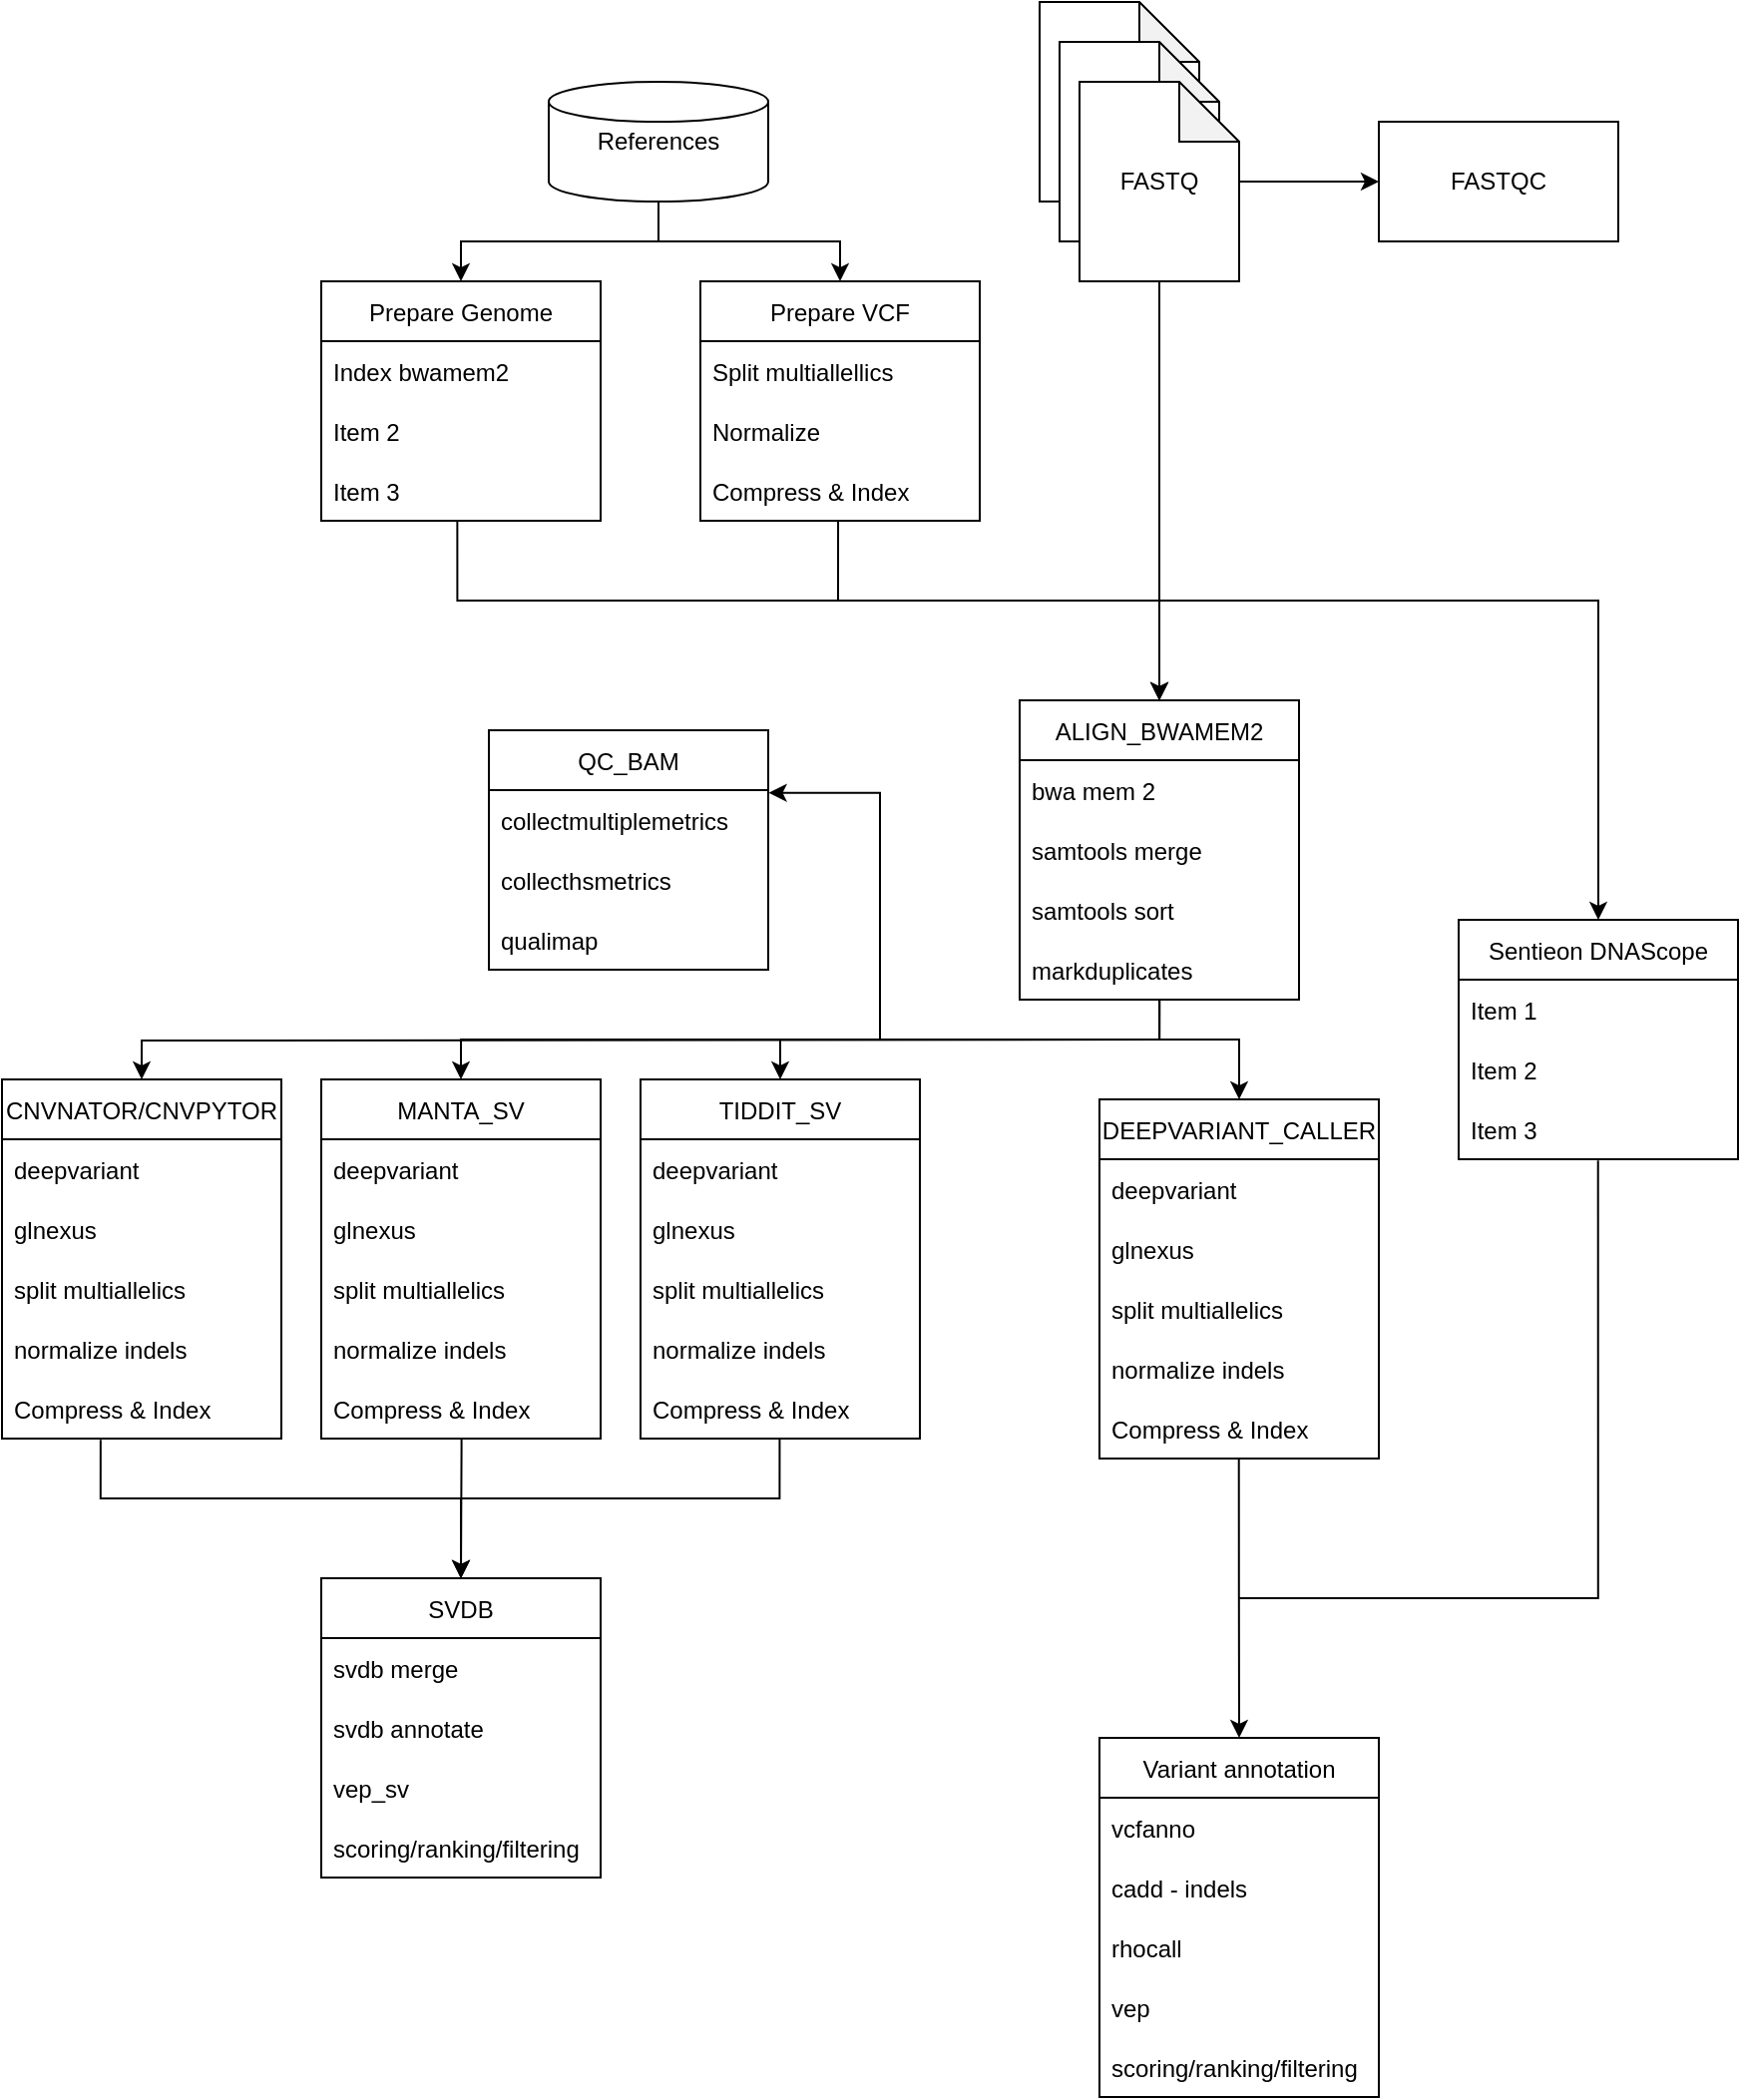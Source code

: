 <mxfile version="15.4.2" type="github">
  <diagram id="C5RBs43oDa-KdzZeNtuy" name="Page-1">
    <mxGraphModel dx="3347" dy="1739" grid="1" gridSize="10" guides="1" tooltips="1" connect="1" arrows="1" fold="1" page="1" pageScale="1" pageWidth="827" pageHeight="1169" math="0" shadow="0">
      <root>
        <mxCell id="WIyWlLk6GJQsqaUBKTNV-0" />
        <mxCell id="WIyWlLk6GJQsqaUBKTNV-1" parent="WIyWlLk6GJQsqaUBKTNV-0" />
        <mxCell id="K5fECD5RXuah0jHz5yJy-2" value="" style="shape=note;whiteSpace=wrap;html=1;backgroundOutline=1;darkOpacity=0.05;" vertex="1" parent="WIyWlLk6GJQsqaUBKTNV-1">
          <mxGeometry x="430" y="70" width="80" height="100" as="geometry" />
        </mxCell>
        <mxCell id="K5fECD5RXuah0jHz5yJy-1" value="" style="shape=note;whiteSpace=wrap;html=1;backgroundOutline=1;darkOpacity=0.05;" vertex="1" parent="WIyWlLk6GJQsqaUBKTNV-1">
          <mxGeometry x="440" y="90" width="80" height="100" as="geometry" />
        </mxCell>
        <mxCell id="K5fECD5RXuah0jHz5yJy-29" style="edgeStyle=orthogonalEdgeStyle;rounded=0;orthogonalLoop=1;jettySize=auto;html=1;exitX=0.5;exitY=1;exitDx=0;exitDy=0;exitPerimeter=0;entryX=0.5;entryY=0;entryDx=0;entryDy=0;" edge="1" parent="WIyWlLk6GJQsqaUBKTNV-1" source="K5fECD5RXuah0jHz5yJy-0" target="K5fECD5RXuah0jHz5yJy-12">
          <mxGeometry relative="1" as="geometry" />
        </mxCell>
        <mxCell id="K5fECD5RXuah0jHz5yJy-32" style="edgeStyle=orthogonalEdgeStyle;rounded=0;orthogonalLoop=1;jettySize=auto;html=1;" edge="1" parent="WIyWlLk6GJQsqaUBKTNV-1" source="K5fECD5RXuah0jHz5yJy-0" target="K5fECD5RXuah0jHz5yJy-7">
          <mxGeometry relative="1" as="geometry" />
        </mxCell>
        <mxCell id="K5fECD5RXuah0jHz5yJy-0" value="FASTQ" style="shape=note;whiteSpace=wrap;html=1;backgroundOutline=1;darkOpacity=0.05;" vertex="1" parent="WIyWlLk6GJQsqaUBKTNV-1">
          <mxGeometry x="450" y="110" width="80" height="100" as="geometry" />
        </mxCell>
        <mxCell id="K5fECD5RXuah0jHz5yJy-3" value="Prepare Genome" style="swimlane;fontStyle=0;childLayout=stackLayout;horizontal=1;startSize=30;horizontalStack=0;resizeParent=1;resizeParentMax=0;resizeLast=0;collapsible=1;marginBottom=0;" vertex="1" parent="WIyWlLk6GJQsqaUBKTNV-1">
          <mxGeometry x="70" y="210" width="140" height="120" as="geometry" />
        </mxCell>
        <mxCell id="K5fECD5RXuah0jHz5yJy-4" value="Index bwamem2" style="text;strokeColor=none;fillColor=none;align=left;verticalAlign=middle;spacingLeft=4;spacingRight=4;overflow=hidden;points=[[0,0.5],[1,0.5]];portConstraint=eastwest;rotatable=0;" vertex="1" parent="K5fECD5RXuah0jHz5yJy-3">
          <mxGeometry y="30" width="140" height="30" as="geometry" />
        </mxCell>
        <mxCell id="K5fECD5RXuah0jHz5yJy-5" value="Item 2" style="text;strokeColor=none;fillColor=none;align=left;verticalAlign=middle;spacingLeft=4;spacingRight=4;overflow=hidden;points=[[0,0.5],[1,0.5]];portConstraint=eastwest;rotatable=0;" vertex="1" parent="K5fECD5RXuah0jHz5yJy-3">
          <mxGeometry y="60" width="140" height="30" as="geometry" />
        </mxCell>
        <mxCell id="K5fECD5RXuah0jHz5yJy-6" value="Item 3" style="text;strokeColor=none;fillColor=none;align=left;verticalAlign=middle;spacingLeft=4;spacingRight=4;overflow=hidden;points=[[0,0.5],[1,0.5]];portConstraint=eastwest;rotatable=0;" vertex="1" parent="K5fECD5RXuah0jHz5yJy-3">
          <mxGeometry y="90" width="140" height="30" as="geometry" />
        </mxCell>
        <mxCell id="K5fECD5RXuah0jHz5yJy-7" value="FASTQC" style="rounded=0;whiteSpace=wrap;html=1;" vertex="1" parent="WIyWlLk6GJQsqaUBKTNV-1">
          <mxGeometry x="600" y="130" width="120" height="60" as="geometry" />
        </mxCell>
        <mxCell id="K5fECD5RXuah0jHz5yJy-8" value="Prepare VCF" style="swimlane;fontStyle=0;childLayout=stackLayout;horizontal=1;startSize=30;horizontalStack=0;resizeParent=1;resizeParentMax=0;resizeLast=0;collapsible=1;marginBottom=0;" vertex="1" parent="WIyWlLk6GJQsqaUBKTNV-1">
          <mxGeometry x="260" y="210" width="140" height="120" as="geometry" />
        </mxCell>
        <mxCell id="K5fECD5RXuah0jHz5yJy-9" value="Split multiallellics " style="text;strokeColor=none;fillColor=none;align=left;verticalAlign=middle;spacingLeft=4;spacingRight=4;overflow=hidden;points=[[0,0.5],[1,0.5]];portConstraint=eastwest;rotatable=0;" vertex="1" parent="K5fECD5RXuah0jHz5yJy-8">
          <mxGeometry y="30" width="140" height="30" as="geometry" />
        </mxCell>
        <mxCell id="K5fECD5RXuah0jHz5yJy-10" value="Normalize" style="text;strokeColor=none;fillColor=none;align=left;verticalAlign=middle;spacingLeft=4;spacingRight=4;overflow=hidden;points=[[0,0.5],[1,0.5]];portConstraint=eastwest;rotatable=0;" vertex="1" parent="K5fECD5RXuah0jHz5yJy-8">
          <mxGeometry y="60" width="140" height="30" as="geometry" />
        </mxCell>
        <mxCell id="K5fECD5RXuah0jHz5yJy-11" value="Compress &amp; Index" style="text;strokeColor=none;fillColor=none;align=left;verticalAlign=middle;spacingLeft=4;spacingRight=4;overflow=hidden;points=[[0,0.5],[1,0.5]];portConstraint=eastwest;rotatable=0;" vertex="1" parent="K5fECD5RXuah0jHz5yJy-8">
          <mxGeometry y="90" width="140" height="30" as="geometry" />
        </mxCell>
        <mxCell id="K5fECD5RXuah0jHz5yJy-12" value="ALIGN_BWAMEM2" style="swimlane;fontStyle=0;childLayout=stackLayout;horizontal=1;startSize=30;horizontalStack=0;resizeParent=1;resizeParentMax=0;resizeLast=0;collapsible=1;marginBottom=0;" vertex="1" parent="WIyWlLk6GJQsqaUBKTNV-1">
          <mxGeometry x="420" y="420" width="140" height="150" as="geometry">
            <mxRectangle x="340" y="560" width="140" height="30" as="alternateBounds" />
          </mxGeometry>
        </mxCell>
        <mxCell id="K5fECD5RXuah0jHz5yJy-13" value="bwa mem 2" style="text;strokeColor=none;fillColor=none;align=left;verticalAlign=middle;spacingLeft=4;spacingRight=4;overflow=hidden;points=[[0,0.5],[1,0.5]];portConstraint=eastwest;rotatable=0;" vertex="1" parent="K5fECD5RXuah0jHz5yJy-12">
          <mxGeometry y="30" width="140" height="30" as="geometry" />
        </mxCell>
        <mxCell id="K5fECD5RXuah0jHz5yJy-15" value="samtools merge" style="text;strokeColor=none;fillColor=none;align=left;verticalAlign=middle;spacingLeft=4;spacingRight=4;overflow=hidden;points=[[0,0.5],[1,0.5]];portConstraint=eastwest;rotatable=0;" vertex="1" parent="K5fECD5RXuah0jHz5yJy-12">
          <mxGeometry y="60" width="140" height="30" as="geometry" />
        </mxCell>
        <mxCell id="K5fECD5RXuah0jHz5yJy-14" value="samtools sort " style="text;strokeColor=none;fillColor=none;align=left;verticalAlign=middle;spacingLeft=4;spacingRight=4;overflow=hidden;points=[[0,0.5],[1,0.5]];portConstraint=eastwest;rotatable=0;" vertex="1" parent="K5fECD5RXuah0jHz5yJy-12">
          <mxGeometry y="90" width="140" height="30" as="geometry" />
        </mxCell>
        <mxCell id="K5fECD5RXuah0jHz5yJy-16" value="markduplicates" style="text;strokeColor=none;fillColor=none;align=left;verticalAlign=middle;spacingLeft=4;spacingRight=4;overflow=hidden;points=[[0,0.5],[1,0.5]];portConstraint=eastwest;rotatable=0;" vertex="1" parent="K5fECD5RXuah0jHz5yJy-12">
          <mxGeometry y="120" width="140" height="30" as="geometry" />
        </mxCell>
        <mxCell id="K5fECD5RXuah0jHz5yJy-17" value="QC_BAM" style="swimlane;fontStyle=0;childLayout=stackLayout;horizontal=1;startSize=30;horizontalStack=0;resizeParent=1;resizeParentMax=0;resizeLast=0;collapsible=1;marginBottom=0;" vertex="1" parent="WIyWlLk6GJQsqaUBKTNV-1">
          <mxGeometry x="154" y="435" width="140" height="120" as="geometry">
            <mxRectangle x="340" y="560" width="140" height="30" as="alternateBounds" />
          </mxGeometry>
        </mxCell>
        <mxCell id="K5fECD5RXuah0jHz5yJy-18" value="collectmultiplemetrics" style="text;strokeColor=none;fillColor=none;align=left;verticalAlign=middle;spacingLeft=4;spacingRight=4;overflow=hidden;points=[[0,0.5],[1,0.5]];portConstraint=eastwest;rotatable=0;" vertex="1" parent="K5fECD5RXuah0jHz5yJy-17">
          <mxGeometry y="30" width="140" height="30" as="geometry" />
        </mxCell>
        <mxCell id="K5fECD5RXuah0jHz5yJy-53" value="collecthsmetrics" style="text;strokeColor=none;fillColor=none;align=left;verticalAlign=middle;spacingLeft=4;spacingRight=4;overflow=hidden;points=[[0,0.5],[1,0.5]];portConstraint=eastwest;rotatable=0;" vertex="1" parent="K5fECD5RXuah0jHz5yJy-17">
          <mxGeometry y="60" width="140" height="30" as="geometry" />
        </mxCell>
        <mxCell id="K5fECD5RXuah0jHz5yJy-54" value="qualimap" style="text;strokeColor=none;fillColor=none;align=left;verticalAlign=middle;spacingLeft=4;spacingRight=4;overflow=hidden;points=[[0,0.5],[1,0.5]];portConstraint=eastwest;rotatable=0;" vertex="1" parent="K5fECD5RXuah0jHz5yJy-17">
          <mxGeometry y="90" width="140" height="30" as="geometry" />
        </mxCell>
        <mxCell id="K5fECD5RXuah0jHz5yJy-22" value="DEEPVARIANT_CALLER" style="swimlane;fontStyle=0;childLayout=stackLayout;horizontal=1;startSize=30;horizontalStack=0;resizeParent=1;resizeParentMax=0;resizeLast=0;collapsible=1;marginBottom=0;" vertex="1" parent="WIyWlLk6GJQsqaUBKTNV-1">
          <mxGeometry x="460" y="620" width="140" height="180" as="geometry">
            <mxRectangle x="340" y="560" width="140" height="30" as="alternateBounds" />
          </mxGeometry>
        </mxCell>
        <mxCell id="K5fECD5RXuah0jHz5yJy-23" value="deepvariant" style="text;strokeColor=none;fillColor=none;align=left;verticalAlign=middle;spacingLeft=4;spacingRight=4;overflow=hidden;points=[[0,0.5],[1,0.5]];portConstraint=eastwest;rotatable=0;" vertex="1" parent="K5fECD5RXuah0jHz5yJy-22">
          <mxGeometry y="30" width="140" height="30" as="geometry" />
        </mxCell>
        <mxCell id="K5fECD5RXuah0jHz5yJy-24" value="glnexus" style="text;strokeColor=none;fillColor=none;align=left;verticalAlign=middle;spacingLeft=4;spacingRight=4;overflow=hidden;points=[[0,0.5],[1,0.5]];portConstraint=eastwest;rotatable=0;" vertex="1" parent="K5fECD5RXuah0jHz5yJy-22">
          <mxGeometry y="60" width="140" height="30" as="geometry" />
        </mxCell>
        <mxCell id="K5fECD5RXuah0jHz5yJy-25" value="split multiallelics" style="text;strokeColor=none;fillColor=none;align=left;verticalAlign=middle;spacingLeft=4;spacingRight=4;overflow=hidden;points=[[0,0.5],[1,0.5]];portConstraint=eastwest;rotatable=0;" vertex="1" parent="K5fECD5RXuah0jHz5yJy-22">
          <mxGeometry y="90" width="140" height="30" as="geometry" />
        </mxCell>
        <mxCell id="K5fECD5RXuah0jHz5yJy-26" value="normalize indels" style="text;strokeColor=none;fillColor=none;align=left;verticalAlign=middle;spacingLeft=4;spacingRight=4;overflow=hidden;points=[[0,0.5],[1,0.5]];portConstraint=eastwest;rotatable=0;" vertex="1" parent="K5fECD5RXuah0jHz5yJy-22">
          <mxGeometry y="120" width="140" height="30" as="geometry" />
        </mxCell>
        <mxCell id="K5fECD5RXuah0jHz5yJy-27" value="Compress &amp; Index" style="text;strokeColor=none;fillColor=none;align=left;verticalAlign=middle;spacingLeft=4;spacingRight=4;overflow=hidden;points=[[0,0.5],[1,0.5]];portConstraint=eastwest;rotatable=0;" vertex="1" parent="K5fECD5RXuah0jHz5yJy-22">
          <mxGeometry y="150" width="140" height="30" as="geometry" />
        </mxCell>
        <mxCell id="K5fECD5RXuah0jHz5yJy-30" value="" style="endArrow=classic;html=1;rounded=0;edgeStyle=orthogonalEdgeStyle;exitX=0.5;exitY=1;exitDx=0;exitDy=0;exitPerimeter=0;" edge="1" parent="WIyWlLk6GJQsqaUBKTNV-1" source="K5fECD5RXuah0jHz5yJy-16" target="K5fECD5RXuah0jHz5yJy-22">
          <mxGeometry width="50" height="50" relative="1" as="geometry">
            <mxPoint x="400" y="510" as="sourcePoint" />
            <mxPoint x="450" y="460" as="targetPoint" />
            <Array as="points">
              <mxPoint x="490" y="590" />
              <mxPoint x="530" y="590" />
            </Array>
          </mxGeometry>
        </mxCell>
        <mxCell id="K5fECD5RXuah0jHz5yJy-31" value="" style="endArrow=classic;html=1;rounded=0;edgeStyle=orthogonalEdgeStyle;entryX=1.002;entryY=0.045;entryDx=0;entryDy=0;entryPerimeter=0;" edge="1" parent="WIyWlLk6GJQsqaUBKTNV-1" target="K5fECD5RXuah0jHz5yJy-18">
          <mxGeometry width="50" height="50" relative="1" as="geometry">
            <mxPoint x="490" y="570" as="sourcePoint" />
            <mxPoint x="450" y="460" as="targetPoint" />
            <Array as="points">
              <mxPoint x="490" y="590" />
              <mxPoint x="350" y="590" />
              <mxPoint x="350" y="466" />
            </Array>
          </mxGeometry>
        </mxCell>
        <mxCell id="K5fECD5RXuah0jHz5yJy-33" value="References" style="strokeWidth=1;html=1;shape=mxgraph.flowchart.database;whiteSpace=wrap;" vertex="1" parent="WIyWlLk6GJQsqaUBKTNV-1">
          <mxGeometry x="184" y="110" width="110" height="60" as="geometry" />
        </mxCell>
        <mxCell id="K5fECD5RXuah0jHz5yJy-35" value="" style="endArrow=classic;html=1;rounded=0;edgeStyle=orthogonalEdgeStyle;exitX=0.5;exitY=1;exitDx=0;exitDy=0;exitPerimeter=0;" edge="1" parent="WIyWlLk6GJQsqaUBKTNV-1" source="K5fECD5RXuah0jHz5yJy-33" target="K5fECD5RXuah0jHz5yJy-3">
          <mxGeometry width="50" height="50" relative="1" as="geometry">
            <mxPoint x="400" y="510" as="sourcePoint" />
            <mxPoint x="450" y="460" as="targetPoint" />
          </mxGeometry>
        </mxCell>
        <mxCell id="K5fECD5RXuah0jHz5yJy-37" value="" style="endArrow=classic;html=1;rounded=0;edgeStyle=orthogonalEdgeStyle;exitX=0.5;exitY=1;exitDx=0;exitDy=0;exitPerimeter=0;entryX=0.5;entryY=0;entryDx=0;entryDy=0;" edge="1" parent="WIyWlLk6GJQsqaUBKTNV-1" source="K5fECD5RXuah0jHz5yJy-33" target="K5fECD5RXuah0jHz5yJy-8">
          <mxGeometry width="50" height="50" relative="1" as="geometry">
            <mxPoint x="255.0" y="180" as="sourcePoint" />
            <mxPoint x="150.034" y="220" as="targetPoint" />
          </mxGeometry>
        </mxCell>
        <mxCell id="K5fECD5RXuah0jHz5yJy-38" value="" style="endArrow=classic;html=1;rounded=0;edgeStyle=orthogonalEdgeStyle;exitX=0.487;exitY=0.999;exitDx=0;exitDy=0;exitPerimeter=0;entryX=0.5;entryY=0;entryDx=0;entryDy=0;" edge="1" parent="WIyWlLk6GJQsqaUBKTNV-1" source="K5fECD5RXuah0jHz5yJy-6" target="K5fECD5RXuah0jHz5yJy-12">
          <mxGeometry width="50" height="50" relative="1" as="geometry">
            <mxPoint x="400" y="510" as="sourcePoint" />
            <mxPoint x="450" y="460" as="targetPoint" />
            <Array as="points">
              <mxPoint x="138" y="370" />
              <mxPoint x="490" y="370" />
            </Array>
          </mxGeometry>
        </mxCell>
        <mxCell id="K5fECD5RXuah0jHz5yJy-39" value="" style="endArrow=classic;html=1;rounded=0;edgeStyle=orthogonalEdgeStyle;entryX=0.5;entryY=0;entryDx=0;entryDy=0;exitX=0.493;exitY=1;exitDx=0;exitDy=0;exitPerimeter=0;" edge="1" parent="WIyWlLk6GJQsqaUBKTNV-1" source="K5fECD5RXuah0jHz5yJy-11" target="K5fECD5RXuah0jHz5yJy-12">
          <mxGeometry width="50" height="50" relative="1" as="geometry">
            <mxPoint x="320" y="360" as="sourcePoint" />
            <mxPoint x="450" y="460" as="targetPoint" />
            <Array as="points">
              <mxPoint x="329" y="370" />
              <mxPoint x="490" y="370" />
            </Array>
          </mxGeometry>
        </mxCell>
        <mxCell id="K5fECD5RXuah0jHz5yJy-40" value="Sentieon DNAScope" style="swimlane;fontStyle=0;childLayout=stackLayout;horizontal=1;startSize=30;horizontalStack=0;resizeParent=1;resizeParentMax=0;resizeLast=0;collapsible=1;marginBottom=0;strokeWidth=1;" vertex="1" parent="WIyWlLk6GJQsqaUBKTNV-1">
          <mxGeometry x="640" y="530" width="140" height="120" as="geometry" />
        </mxCell>
        <mxCell id="K5fECD5RXuah0jHz5yJy-41" value="Item 1" style="text;strokeColor=none;fillColor=none;align=left;verticalAlign=middle;spacingLeft=4;spacingRight=4;overflow=hidden;points=[[0,0.5],[1,0.5]];portConstraint=eastwest;rotatable=0;" vertex="1" parent="K5fECD5RXuah0jHz5yJy-40">
          <mxGeometry y="30" width="140" height="30" as="geometry" />
        </mxCell>
        <mxCell id="K5fECD5RXuah0jHz5yJy-42" value="Item 2" style="text;strokeColor=none;fillColor=none;align=left;verticalAlign=middle;spacingLeft=4;spacingRight=4;overflow=hidden;points=[[0,0.5],[1,0.5]];portConstraint=eastwest;rotatable=0;" vertex="1" parent="K5fECD5RXuah0jHz5yJy-40">
          <mxGeometry y="60" width="140" height="30" as="geometry" />
        </mxCell>
        <mxCell id="K5fECD5RXuah0jHz5yJy-43" value="Item 3" style="text;strokeColor=none;fillColor=none;align=left;verticalAlign=middle;spacingLeft=4;spacingRight=4;overflow=hidden;points=[[0,0.5],[1,0.5]];portConstraint=eastwest;rotatable=0;" vertex="1" parent="K5fECD5RXuah0jHz5yJy-40">
          <mxGeometry y="90" width="140" height="30" as="geometry" />
        </mxCell>
        <mxCell id="K5fECD5RXuah0jHz5yJy-44" value="" style="endArrow=classic;html=1;rounded=0;edgeStyle=orthogonalEdgeStyle;exitX=0.5;exitY=1;exitDx=0;exitDy=0;exitPerimeter=0;entryX=0.5;entryY=0;entryDx=0;entryDy=0;" edge="1" parent="WIyWlLk6GJQsqaUBKTNV-1" source="K5fECD5RXuah0jHz5yJy-0" target="K5fECD5RXuah0jHz5yJy-40">
          <mxGeometry width="50" height="50" relative="1" as="geometry">
            <mxPoint x="400" y="510" as="sourcePoint" />
            <mxPoint x="450" y="460" as="targetPoint" />
          </mxGeometry>
        </mxCell>
        <mxCell id="K5fECD5RXuah0jHz5yJy-45" value="Variant annotation" style="swimlane;fontStyle=0;childLayout=stackLayout;horizontal=1;startSize=30;horizontalStack=0;resizeParent=1;resizeParentMax=0;resizeLast=0;collapsible=1;marginBottom=0;strokeWidth=1;" vertex="1" parent="WIyWlLk6GJQsqaUBKTNV-1">
          <mxGeometry x="460" y="940" width="140" height="180" as="geometry" />
        </mxCell>
        <mxCell id="K5fECD5RXuah0jHz5yJy-46" value="vcfanno" style="text;strokeColor=none;fillColor=none;align=left;verticalAlign=middle;spacingLeft=4;spacingRight=4;overflow=hidden;points=[[0,0.5],[1,0.5]];portConstraint=eastwest;rotatable=0;" vertex="1" parent="K5fECD5RXuah0jHz5yJy-45">
          <mxGeometry y="30" width="140" height="30" as="geometry" />
        </mxCell>
        <mxCell id="K5fECD5RXuah0jHz5yJy-48" value="cadd - indels" style="text;strokeColor=none;fillColor=none;align=left;verticalAlign=middle;spacingLeft=4;spacingRight=4;overflow=hidden;points=[[0,0.5],[1,0.5]];portConstraint=eastwest;rotatable=0;" vertex="1" parent="K5fECD5RXuah0jHz5yJy-45">
          <mxGeometry y="60" width="140" height="30" as="geometry" />
        </mxCell>
        <mxCell id="K5fECD5RXuah0jHz5yJy-55" value="rhocall" style="text;strokeColor=none;fillColor=none;align=left;verticalAlign=middle;spacingLeft=4;spacingRight=4;overflow=hidden;points=[[0,0.5],[1,0.5]];portConstraint=eastwest;rotatable=0;" vertex="1" parent="K5fECD5RXuah0jHz5yJy-45">
          <mxGeometry y="90" width="140" height="30" as="geometry" />
        </mxCell>
        <mxCell id="K5fECD5RXuah0jHz5yJy-47" value="vep" style="text;strokeColor=none;fillColor=none;align=left;verticalAlign=middle;spacingLeft=4;spacingRight=4;overflow=hidden;points=[[0,0.5],[1,0.5]];portConstraint=eastwest;rotatable=0;" vertex="1" parent="K5fECD5RXuah0jHz5yJy-45">
          <mxGeometry y="120" width="140" height="30" as="geometry" />
        </mxCell>
        <mxCell id="K5fECD5RXuah0jHz5yJy-60" value="scoring/ranking/filtering" style="text;strokeColor=none;fillColor=none;align=left;verticalAlign=middle;spacingLeft=4;spacingRight=4;overflow=hidden;points=[[0,0.5],[1,0.5]];portConstraint=eastwest;rotatable=0;" vertex="1" parent="K5fECD5RXuah0jHz5yJy-45">
          <mxGeometry y="150" width="140" height="30" as="geometry" />
        </mxCell>
        <mxCell id="K5fECD5RXuah0jHz5yJy-50" value="" style="endArrow=classic;html=1;rounded=0;edgeStyle=orthogonalEdgeStyle;entryX=0.5;entryY=0;entryDx=0;entryDy=0;exitX=0.499;exitY=0.987;exitDx=0;exitDy=0;exitPerimeter=0;" edge="1" parent="WIyWlLk6GJQsqaUBKTNV-1" source="K5fECD5RXuah0jHz5yJy-27" target="K5fECD5RXuah0jHz5yJy-45">
          <mxGeometry width="50" height="50" relative="1" as="geometry">
            <mxPoint x="400" y="840" as="sourcePoint" />
            <mxPoint x="450" y="700" as="targetPoint" />
          </mxGeometry>
        </mxCell>
        <mxCell id="K5fECD5RXuah0jHz5yJy-52" value="" style="endArrow=none;html=1;rounded=0;edgeStyle=orthogonalEdgeStyle;entryX=0.499;entryY=1.022;entryDx=0;entryDy=0;entryPerimeter=0;" edge="1" parent="WIyWlLk6GJQsqaUBKTNV-1" target="K5fECD5RXuah0jHz5yJy-43">
          <mxGeometry width="50" height="50" relative="1" as="geometry">
            <mxPoint x="530" y="870" as="sourcePoint" />
            <mxPoint x="710" y="685" as="targetPoint" />
            <Array as="points">
              <mxPoint x="710" y="870" />
            </Array>
          </mxGeometry>
        </mxCell>
        <mxCell id="K5fECD5RXuah0jHz5yJy-56" value="SVDB" style="swimlane;fontStyle=0;childLayout=stackLayout;horizontal=1;startSize=30;horizontalStack=0;resizeParent=1;resizeParentMax=0;resizeLast=0;collapsible=1;marginBottom=0;strokeWidth=1;" vertex="1" parent="WIyWlLk6GJQsqaUBKTNV-1">
          <mxGeometry x="70" y="860" width="140" height="150" as="geometry" />
        </mxCell>
        <mxCell id="K5fECD5RXuah0jHz5yJy-57" value="svdb merge" style="text;strokeColor=none;fillColor=none;align=left;verticalAlign=middle;spacingLeft=4;spacingRight=4;overflow=hidden;points=[[0,0.5],[1,0.5]];portConstraint=eastwest;rotatable=0;" vertex="1" parent="K5fECD5RXuah0jHz5yJy-56">
          <mxGeometry y="30" width="140" height="30" as="geometry" />
        </mxCell>
        <mxCell id="K5fECD5RXuah0jHz5yJy-58" value="svdb annotate" style="text;strokeColor=none;fillColor=none;align=left;verticalAlign=middle;spacingLeft=4;spacingRight=4;overflow=hidden;points=[[0,0.5],[1,0.5]];portConstraint=eastwest;rotatable=0;" vertex="1" parent="K5fECD5RXuah0jHz5yJy-56">
          <mxGeometry y="60" width="140" height="30" as="geometry" />
        </mxCell>
        <mxCell id="K5fECD5RXuah0jHz5yJy-59" value="vep_sv" style="text;strokeColor=none;fillColor=none;align=left;verticalAlign=middle;spacingLeft=4;spacingRight=4;overflow=hidden;points=[[0,0.5],[1,0.5]];portConstraint=eastwest;rotatable=0;" vertex="1" parent="K5fECD5RXuah0jHz5yJy-56">
          <mxGeometry y="90" width="140" height="30" as="geometry" />
        </mxCell>
        <mxCell id="K5fECD5RXuah0jHz5yJy-79" value="scoring/ranking/filtering" style="text;strokeColor=none;fillColor=none;align=left;verticalAlign=middle;spacingLeft=4;spacingRight=4;overflow=hidden;points=[[0,0.5],[1,0.5]];portConstraint=eastwest;rotatable=0;" vertex="1" parent="K5fECD5RXuah0jHz5yJy-56">
          <mxGeometry y="120" width="140" height="30" as="geometry" />
        </mxCell>
        <mxCell id="K5fECD5RXuah0jHz5yJy-61" value="MANTA_SV" style="swimlane;fontStyle=0;childLayout=stackLayout;horizontal=1;startSize=30;horizontalStack=0;resizeParent=1;resizeParentMax=0;resizeLast=0;collapsible=1;marginBottom=0;" vertex="1" parent="WIyWlLk6GJQsqaUBKTNV-1">
          <mxGeometry x="70" y="610" width="140" height="180" as="geometry">
            <mxRectangle x="340" y="560" width="140" height="30" as="alternateBounds" />
          </mxGeometry>
        </mxCell>
        <mxCell id="K5fECD5RXuah0jHz5yJy-62" value="deepvariant" style="text;strokeColor=none;fillColor=none;align=left;verticalAlign=middle;spacingLeft=4;spacingRight=4;overflow=hidden;points=[[0,0.5],[1,0.5]];portConstraint=eastwest;rotatable=0;" vertex="1" parent="K5fECD5RXuah0jHz5yJy-61">
          <mxGeometry y="30" width="140" height="30" as="geometry" />
        </mxCell>
        <mxCell id="K5fECD5RXuah0jHz5yJy-63" value="glnexus" style="text;strokeColor=none;fillColor=none;align=left;verticalAlign=middle;spacingLeft=4;spacingRight=4;overflow=hidden;points=[[0,0.5],[1,0.5]];portConstraint=eastwest;rotatable=0;" vertex="1" parent="K5fECD5RXuah0jHz5yJy-61">
          <mxGeometry y="60" width="140" height="30" as="geometry" />
        </mxCell>
        <mxCell id="K5fECD5RXuah0jHz5yJy-64" value="split multiallelics" style="text;strokeColor=none;fillColor=none;align=left;verticalAlign=middle;spacingLeft=4;spacingRight=4;overflow=hidden;points=[[0,0.5],[1,0.5]];portConstraint=eastwest;rotatable=0;" vertex="1" parent="K5fECD5RXuah0jHz5yJy-61">
          <mxGeometry y="90" width="140" height="30" as="geometry" />
        </mxCell>
        <mxCell id="K5fECD5RXuah0jHz5yJy-65" value="normalize indels" style="text;strokeColor=none;fillColor=none;align=left;verticalAlign=middle;spacingLeft=4;spacingRight=4;overflow=hidden;points=[[0,0.5],[1,0.5]];portConstraint=eastwest;rotatable=0;" vertex="1" parent="K5fECD5RXuah0jHz5yJy-61">
          <mxGeometry y="120" width="140" height="30" as="geometry" />
        </mxCell>
        <mxCell id="K5fECD5RXuah0jHz5yJy-66" value="Compress &amp; Index" style="text;strokeColor=none;fillColor=none;align=left;verticalAlign=middle;spacingLeft=4;spacingRight=4;overflow=hidden;points=[[0,0.5],[1,0.5]];portConstraint=eastwest;rotatable=0;" vertex="1" parent="K5fECD5RXuah0jHz5yJy-61">
          <mxGeometry y="150" width="140" height="30" as="geometry" />
        </mxCell>
        <mxCell id="K5fECD5RXuah0jHz5yJy-67" value="TIDDIT_SV" style="swimlane;fontStyle=0;childLayout=stackLayout;horizontal=1;startSize=30;horizontalStack=0;resizeParent=1;resizeParentMax=0;resizeLast=0;collapsible=1;marginBottom=0;" vertex="1" parent="WIyWlLk6GJQsqaUBKTNV-1">
          <mxGeometry x="230" y="610" width="140" height="180" as="geometry">
            <mxRectangle x="340" y="560" width="140" height="30" as="alternateBounds" />
          </mxGeometry>
        </mxCell>
        <mxCell id="K5fECD5RXuah0jHz5yJy-68" value="deepvariant" style="text;strokeColor=none;fillColor=none;align=left;verticalAlign=middle;spacingLeft=4;spacingRight=4;overflow=hidden;points=[[0,0.5],[1,0.5]];portConstraint=eastwest;rotatable=0;" vertex="1" parent="K5fECD5RXuah0jHz5yJy-67">
          <mxGeometry y="30" width="140" height="30" as="geometry" />
        </mxCell>
        <mxCell id="K5fECD5RXuah0jHz5yJy-69" value="glnexus" style="text;strokeColor=none;fillColor=none;align=left;verticalAlign=middle;spacingLeft=4;spacingRight=4;overflow=hidden;points=[[0,0.5],[1,0.5]];portConstraint=eastwest;rotatable=0;" vertex="1" parent="K5fECD5RXuah0jHz5yJy-67">
          <mxGeometry y="60" width="140" height="30" as="geometry" />
        </mxCell>
        <mxCell id="K5fECD5RXuah0jHz5yJy-70" value="split multiallelics" style="text;strokeColor=none;fillColor=none;align=left;verticalAlign=middle;spacingLeft=4;spacingRight=4;overflow=hidden;points=[[0,0.5],[1,0.5]];portConstraint=eastwest;rotatable=0;" vertex="1" parent="K5fECD5RXuah0jHz5yJy-67">
          <mxGeometry y="90" width="140" height="30" as="geometry" />
        </mxCell>
        <mxCell id="K5fECD5RXuah0jHz5yJy-71" value="normalize indels" style="text;strokeColor=none;fillColor=none;align=left;verticalAlign=middle;spacingLeft=4;spacingRight=4;overflow=hidden;points=[[0,0.5],[1,0.5]];portConstraint=eastwest;rotatable=0;" vertex="1" parent="K5fECD5RXuah0jHz5yJy-67">
          <mxGeometry y="120" width="140" height="30" as="geometry" />
        </mxCell>
        <mxCell id="K5fECD5RXuah0jHz5yJy-72" value="Compress &amp; Index" style="text;strokeColor=none;fillColor=none;align=left;verticalAlign=middle;spacingLeft=4;spacingRight=4;overflow=hidden;points=[[0,0.5],[1,0.5]];portConstraint=eastwest;rotatable=0;" vertex="1" parent="K5fECD5RXuah0jHz5yJy-67">
          <mxGeometry y="150" width="140" height="30" as="geometry" />
        </mxCell>
        <mxCell id="K5fECD5RXuah0jHz5yJy-73" value="CNVNATOR/CNVPYTOR" style="swimlane;fontStyle=0;childLayout=stackLayout;horizontal=1;startSize=30;horizontalStack=0;resizeParent=1;resizeParentMax=0;resizeLast=0;collapsible=1;marginBottom=0;" vertex="1" parent="WIyWlLk6GJQsqaUBKTNV-1">
          <mxGeometry x="-90" y="610" width="140" height="180" as="geometry">
            <mxRectangle x="340" y="560" width="140" height="30" as="alternateBounds" />
          </mxGeometry>
        </mxCell>
        <mxCell id="K5fECD5RXuah0jHz5yJy-74" value="deepvariant" style="text;strokeColor=none;fillColor=none;align=left;verticalAlign=middle;spacingLeft=4;spacingRight=4;overflow=hidden;points=[[0,0.5],[1,0.5]];portConstraint=eastwest;rotatable=0;" vertex="1" parent="K5fECD5RXuah0jHz5yJy-73">
          <mxGeometry y="30" width="140" height="30" as="geometry" />
        </mxCell>
        <mxCell id="K5fECD5RXuah0jHz5yJy-75" value="glnexus" style="text;strokeColor=none;fillColor=none;align=left;verticalAlign=middle;spacingLeft=4;spacingRight=4;overflow=hidden;points=[[0,0.5],[1,0.5]];portConstraint=eastwest;rotatable=0;" vertex="1" parent="K5fECD5RXuah0jHz5yJy-73">
          <mxGeometry y="60" width="140" height="30" as="geometry" />
        </mxCell>
        <mxCell id="K5fECD5RXuah0jHz5yJy-76" value="split multiallelics" style="text;strokeColor=none;fillColor=none;align=left;verticalAlign=middle;spacingLeft=4;spacingRight=4;overflow=hidden;points=[[0,0.5],[1,0.5]];portConstraint=eastwest;rotatable=0;" vertex="1" parent="K5fECD5RXuah0jHz5yJy-73">
          <mxGeometry y="90" width="140" height="30" as="geometry" />
        </mxCell>
        <mxCell id="K5fECD5RXuah0jHz5yJy-77" value="normalize indels" style="text;strokeColor=none;fillColor=none;align=left;verticalAlign=middle;spacingLeft=4;spacingRight=4;overflow=hidden;points=[[0,0.5],[1,0.5]];portConstraint=eastwest;rotatable=0;" vertex="1" parent="K5fECD5RXuah0jHz5yJy-73">
          <mxGeometry y="120" width="140" height="30" as="geometry" />
        </mxCell>
        <mxCell id="K5fECD5RXuah0jHz5yJy-78" value="Compress &amp; Index" style="text;strokeColor=none;fillColor=none;align=left;verticalAlign=middle;spacingLeft=4;spacingRight=4;overflow=hidden;points=[[0,0.5],[1,0.5]];portConstraint=eastwest;rotatable=0;" vertex="1" parent="K5fECD5RXuah0jHz5yJy-73">
          <mxGeometry y="150" width="140" height="30" as="geometry" />
        </mxCell>
        <mxCell id="K5fECD5RXuah0jHz5yJy-80" value="" style="endArrow=classic;html=1;rounded=0;edgeStyle=orthogonalEdgeStyle;" edge="1" parent="WIyWlLk6GJQsqaUBKTNV-1" target="K5fECD5RXuah0jHz5yJy-73">
          <mxGeometry width="50" height="50" relative="1" as="geometry">
            <mxPoint x="490" y="590" as="sourcePoint" />
            <mxPoint x="250" y="670" as="targetPoint" />
          </mxGeometry>
        </mxCell>
        <mxCell id="K5fECD5RXuah0jHz5yJy-81" value="" style="endArrow=classic;html=1;rounded=0;edgeStyle=orthogonalEdgeStyle;entryX=0.5;entryY=0;entryDx=0;entryDy=0;exitX=0.501;exitY=0.997;exitDx=0;exitDy=0;exitPerimeter=0;" edge="1" parent="WIyWlLk6GJQsqaUBKTNV-1" source="K5fECD5RXuah0jHz5yJy-16" target="K5fECD5RXuah0jHz5yJy-61">
          <mxGeometry width="50" height="50" relative="1" as="geometry">
            <mxPoint x="490" y="600" as="sourcePoint" />
            <mxPoint x="250" y="670" as="targetPoint" />
            <Array as="points">
              <mxPoint x="490" y="590" />
              <mxPoint x="140" y="590" />
            </Array>
          </mxGeometry>
        </mxCell>
        <mxCell id="K5fECD5RXuah0jHz5yJy-82" value="" style="endArrow=classic;html=1;rounded=0;edgeStyle=orthogonalEdgeStyle;entryX=0.5;entryY=0;entryDx=0;entryDy=0;" edge="1" parent="WIyWlLk6GJQsqaUBKTNV-1" target="K5fECD5RXuah0jHz5yJy-67">
          <mxGeometry width="50" height="50" relative="1" as="geometry">
            <mxPoint x="490" y="570" as="sourcePoint" />
            <mxPoint x="390" y="770" as="targetPoint" />
            <Array as="points">
              <mxPoint x="490" y="590" />
              <mxPoint x="300" y="590" />
            </Array>
          </mxGeometry>
        </mxCell>
        <mxCell id="K5fECD5RXuah0jHz5yJy-83" value="" style="endArrow=classic;html=1;rounded=0;edgeStyle=orthogonalEdgeStyle;exitX=0.498;exitY=0.984;exitDx=0;exitDy=0;exitPerimeter=0;entryX=0.5;entryY=0;entryDx=0;entryDy=0;" edge="1" parent="WIyWlLk6GJQsqaUBKTNV-1" source="K5fECD5RXuah0jHz5yJy-72" target="K5fECD5RXuah0jHz5yJy-56">
          <mxGeometry width="50" height="50" relative="1" as="geometry">
            <mxPoint x="340" y="860" as="sourcePoint" />
            <mxPoint x="390" y="810" as="targetPoint" />
            <Array as="points">
              <mxPoint x="300" y="820" />
              <mxPoint x="140" y="820" />
            </Array>
          </mxGeometry>
        </mxCell>
        <mxCell id="K5fECD5RXuah0jHz5yJy-84" value="" style="endArrow=classic;html=1;rounded=0;edgeStyle=orthogonalEdgeStyle;exitX=0.502;exitY=1.001;exitDx=0;exitDy=0;exitPerimeter=0;entryX=0.5;entryY=0;entryDx=0;entryDy=0;" edge="1" parent="WIyWlLk6GJQsqaUBKTNV-1" source="K5fECD5RXuah0jHz5yJy-66" target="K5fECD5RXuah0jHz5yJy-56">
          <mxGeometry width="50" height="50" relative="1" as="geometry">
            <mxPoint x="309.72" y="799.52" as="sourcePoint" />
            <mxPoint x="160" y="870" as="targetPoint" />
            <Array as="points">
              <mxPoint x="140" y="793" />
              <mxPoint x="140" y="793" />
            </Array>
          </mxGeometry>
        </mxCell>
        <mxCell id="K5fECD5RXuah0jHz5yJy-85" value="" style="endArrow=classic;html=1;rounded=0;edgeStyle=orthogonalEdgeStyle;exitX=0.353;exitY=1.02;exitDx=0;exitDy=0;exitPerimeter=0;entryX=0.5;entryY=0;entryDx=0;entryDy=0;" edge="1" parent="WIyWlLk6GJQsqaUBKTNV-1" source="K5fECD5RXuah0jHz5yJy-78" target="K5fECD5RXuah0jHz5yJy-56">
          <mxGeometry width="50" height="50" relative="1" as="geometry">
            <mxPoint x="150.28" y="800.03" as="sourcePoint" />
            <mxPoint x="150" y="870.0" as="targetPoint" />
            <Array as="points">
              <mxPoint x="-41" y="820" />
              <mxPoint x="140" y="820" />
            </Array>
          </mxGeometry>
        </mxCell>
      </root>
    </mxGraphModel>
  </diagram>
</mxfile>
